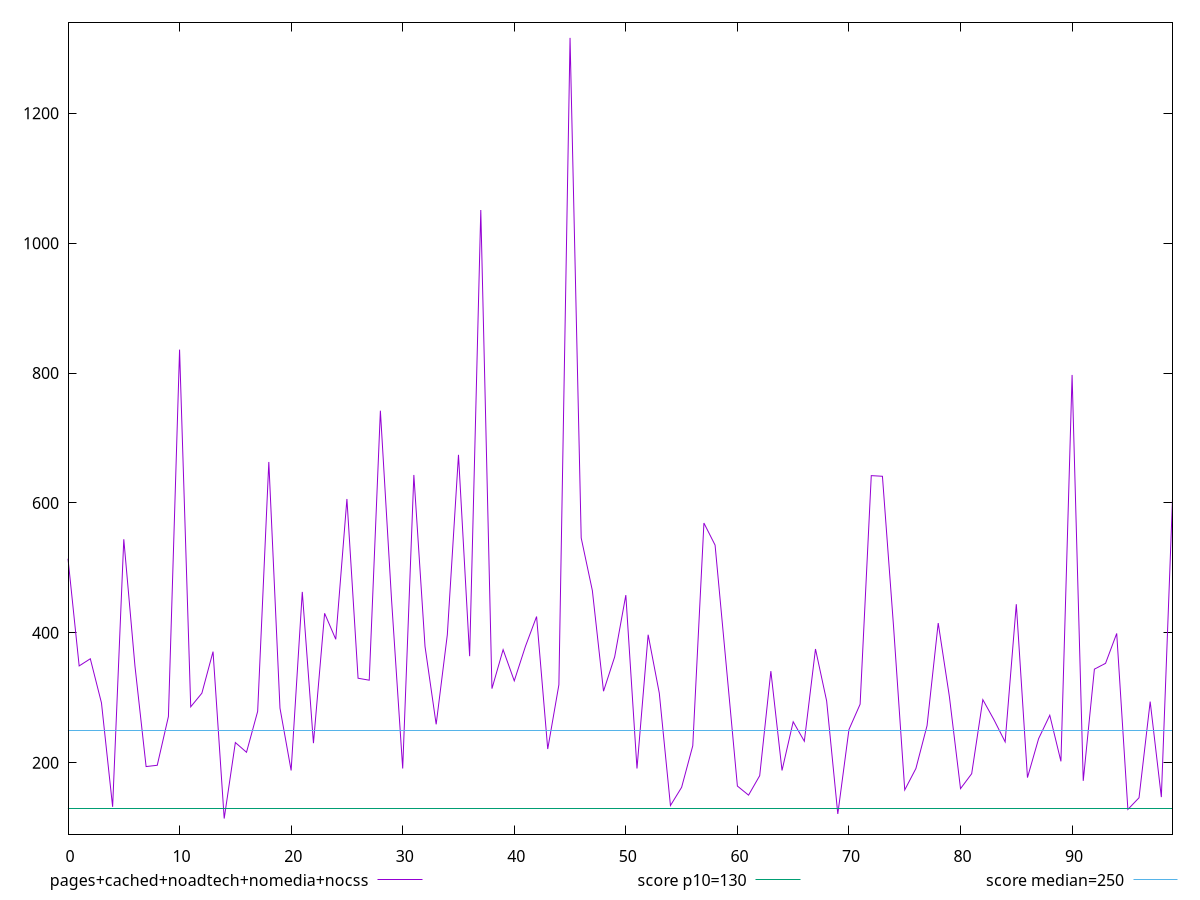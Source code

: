 reset

$pagesCachedNoadtechNomediaNocss <<EOF
0 514
1 349
2 360
3 292
4 132
5 544
6 349
7 194
8 196
9 271
10 836
11 286
12 307
13 371
14 114
15 231
16 216
17 279
18 663
19 284
20 188
21 463
22 230
23 430
24 390
25 606
26 330
27 327
28 742
29 451
30 191
31 643
32 379
33 259
34 397
35 674
36 364
37 1051
38 314
39 374
40 326
41 379
42 425
43 221
44 320
45 1316
46 546
47 465
48 310
49 363
50 458
51 191
52 397
53 307
54 134
55 162
56 226
57 569
58 535
59 350
60 164
61 150
62 180
63 341
64 188
65 263
66 233
67 375
68 295
69 121
70 251
71 290
72 642
73 641
74 409
75 158
76 191
77 257
78 415
79 302
80 160
81 183
82 297
83 266
84 232
85 444
86 177
87 237
88 273
89 202
90 797
91 172
92 344
93 353
94 399
95 128
96 146
97 294
98 147
99 606
EOF

set key outside below
set xrange [0:99]
set yrange [89.96000000000001:1340.04]
set trange [89.96000000000001:1340.04]
set terminal svg size 640, 500 enhanced background rgb 'white'
set output "report_00015_2021-02-09T16-11-33.973Z/max-potential-fid/comparison/line/4_vs_5.svg"

plot $pagesCachedNoadtechNomediaNocss title "pages+cached+noadtech+nomedia+nocss" with line, \
     130 title "score p10=130", \
     250 title "score median=250"

reset
